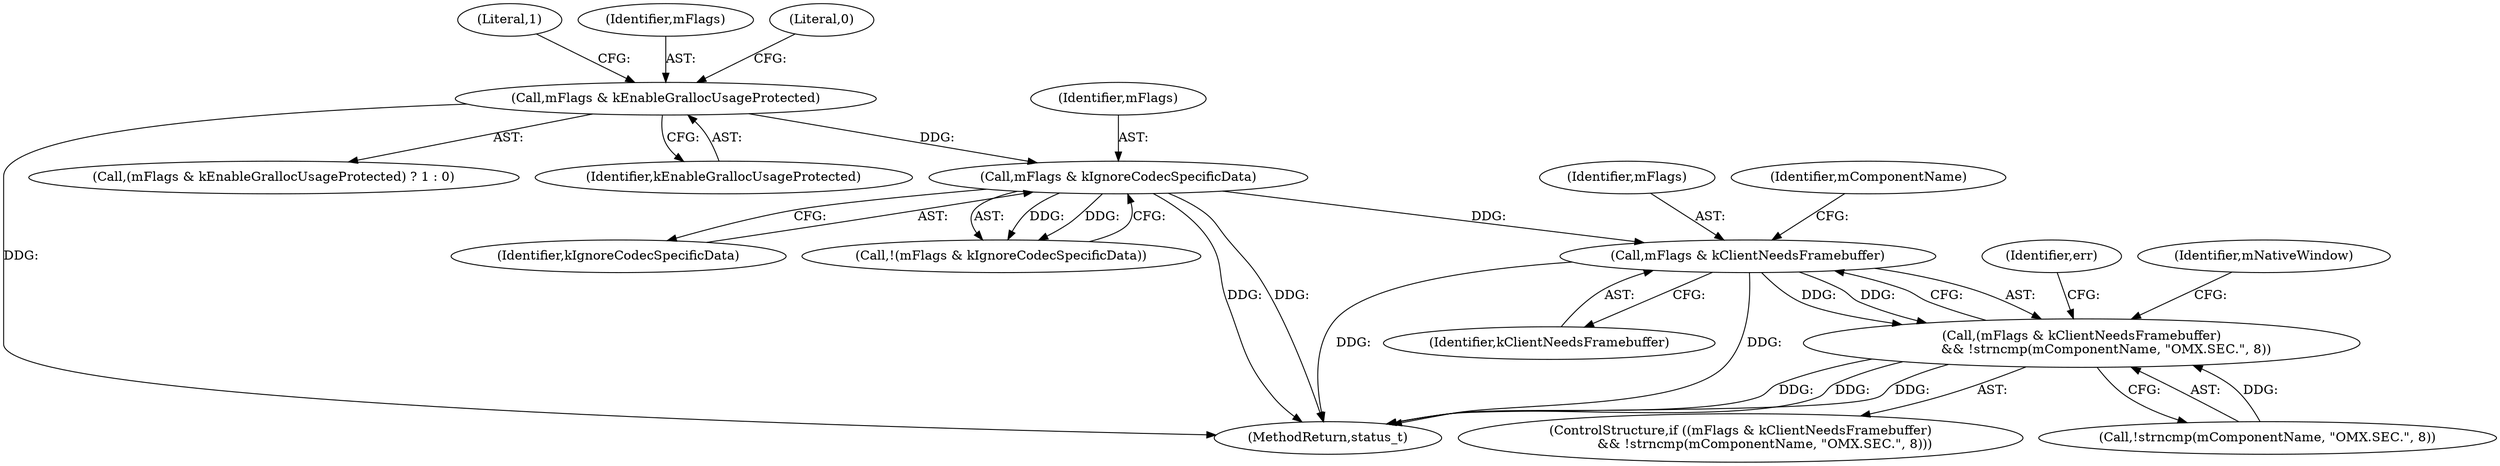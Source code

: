 digraph "1_Android_0bb5ced60304da7f61478ffd359e7ba65d72f181_1@del" {
"1000539" [label="(Call,mFlags & kClientNeedsFramebuffer)"];
"1000115" [label="(Call,mFlags & kIgnoreCodecSpecificData)"];
"1000108" [label="(Call,mFlags & kEnableGrallocUsageProtected)"];
"1000538" [label="(Call,(mFlags & kClientNeedsFramebuffer)\n            && !strncmp(mComponentName, \"OMX.SEC.\", 8))"];
"1000111" [label="(Literal,1)"];
"1000623" [label="(MethodReturn,status_t)"];
"1000107" [label="(Call,(mFlags & kEnableGrallocUsageProtected) ? 1 : 0)"];
"1000110" [label="(Identifier,kEnableGrallocUsageProtected)"];
"1000539" [label="(Call,mFlags & kClientNeedsFramebuffer)"];
"1000537" [label="(ControlStructure,if ((mFlags & kClientNeedsFramebuffer)\n            && !strncmp(mComponentName, \"OMX.SEC.\", 8)))"];
"1000117" [label="(Identifier,kIgnoreCodecSpecificData)"];
"1000115" [label="(Call,mFlags & kIgnoreCodecSpecificData)"];
"1000116" [label="(Identifier,mFlags)"];
"1000109" [label="(Identifier,mFlags)"];
"1000538" [label="(Call,(mFlags & kClientNeedsFramebuffer)\n            && !strncmp(mComponentName, \"OMX.SEC.\", 8))"];
"1000112" [label="(Literal,0)"];
"1000542" [label="(Call,!strncmp(mComponentName, \"OMX.SEC.\", 8))"];
"1000551" [label="(Identifier,err)"];
"1000593" [label="(Identifier,mNativeWindow)"];
"1000541" [label="(Identifier,kClientNeedsFramebuffer)"];
"1000114" [label="(Call,!(mFlags & kIgnoreCodecSpecificData))"];
"1000540" [label="(Identifier,mFlags)"];
"1000108" [label="(Call,mFlags & kEnableGrallocUsageProtected)"];
"1000544" [label="(Identifier,mComponentName)"];
"1000539" -> "1000538"  [label="AST: "];
"1000539" -> "1000541"  [label="CFG: "];
"1000540" -> "1000539"  [label="AST: "];
"1000541" -> "1000539"  [label="AST: "];
"1000544" -> "1000539"  [label="CFG: "];
"1000538" -> "1000539"  [label="CFG: "];
"1000539" -> "1000623"  [label="DDG: "];
"1000539" -> "1000623"  [label="DDG: "];
"1000539" -> "1000538"  [label="DDG: "];
"1000539" -> "1000538"  [label="DDG: "];
"1000115" -> "1000539"  [label="DDG: "];
"1000115" -> "1000114"  [label="AST: "];
"1000115" -> "1000117"  [label="CFG: "];
"1000116" -> "1000115"  [label="AST: "];
"1000117" -> "1000115"  [label="AST: "];
"1000114" -> "1000115"  [label="CFG: "];
"1000115" -> "1000623"  [label="DDG: "];
"1000115" -> "1000623"  [label="DDG: "];
"1000115" -> "1000114"  [label="DDG: "];
"1000115" -> "1000114"  [label="DDG: "];
"1000108" -> "1000115"  [label="DDG: "];
"1000108" -> "1000107"  [label="AST: "];
"1000108" -> "1000110"  [label="CFG: "];
"1000109" -> "1000108"  [label="AST: "];
"1000110" -> "1000108"  [label="AST: "];
"1000111" -> "1000108"  [label="CFG: "];
"1000112" -> "1000108"  [label="CFG: "];
"1000108" -> "1000623"  [label="DDG: "];
"1000538" -> "1000537"  [label="AST: "];
"1000538" -> "1000542"  [label="CFG: "];
"1000542" -> "1000538"  [label="AST: "];
"1000551" -> "1000538"  [label="CFG: "];
"1000593" -> "1000538"  [label="CFG: "];
"1000538" -> "1000623"  [label="DDG: "];
"1000538" -> "1000623"  [label="DDG: "];
"1000538" -> "1000623"  [label="DDG: "];
"1000542" -> "1000538"  [label="DDG: "];
}

